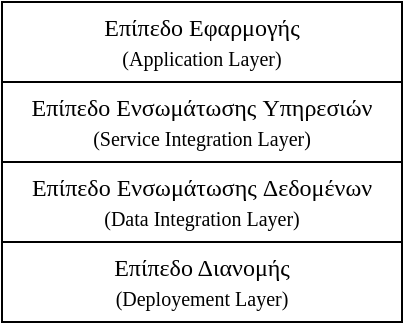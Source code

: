 <mxfile version="26.0.2">
  <diagram name="Σελίδα-1" id="VGns2ckOxA8oa79EkmPE">
    <mxGraphModel dx="797" dy="414" grid="1" gridSize="10" guides="1" tooltips="1" connect="1" arrows="1" fold="1" page="1" pageScale="1" pageWidth="827" pageHeight="1169" math="0" shadow="0">
      <root>
        <mxCell id="0" />
        <mxCell id="1" parent="0" />
        <mxCell id="lAPGg_TDAHbYxDe0sxNQ-1" value="&lt;font face=&quot;Garamond&quot;&gt;Επίπεδο Εφαρμογής&lt;/font&gt;&lt;div&gt;&lt;font style=&quot;font-size: 10px;&quot; face=&quot;Garamond&quot;&gt;(Application Layer)&lt;/font&gt;&lt;/div&gt;" style="rounded=0;whiteSpace=wrap;html=1;" vertex="1" parent="1">
          <mxGeometry x="320" y="120" width="200" height="40" as="geometry" />
        </mxCell>
        <mxCell id="lAPGg_TDAHbYxDe0sxNQ-2" value="&lt;font style=&quot;background-color: light-dark(#ffffff, var(--ge-dark-color, #121212));&quot; face=&quot;Garamond&quot;&gt;Επίπεδο&amp;nbsp;&lt;/font&gt;&lt;font style=&quot;color: light-dark(rgb(0, 0, 0), rgb(255, 255, 255)); background-color: light-dark(#ffffff, var(--ge-dark-color, #121212));&quot; face=&quot;Garamond&quot;&gt;Ενσωμάτωσης&amp;nbsp;&lt;/font&gt;&lt;span style=&quot;background-color: light-dark(#ffffff, var(--ge-dark-color, #121212)); color: light-dark(rgb(0, 0, 0), rgb(255, 255, 255)); font-family: Garamond;&quot;&gt;Υπηρεσιών&lt;/span&gt;&lt;div&gt;&lt;span style=&quot;font-family: Garamond; font-size: 10px;&quot;&gt;(Service Integration Layer)&lt;/span&gt;&lt;/div&gt;" style="rounded=0;whiteSpace=wrap;html=1;" vertex="1" parent="1">
          <mxGeometry x="320" y="160" width="200" height="40" as="geometry" />
        </mxCell>
        <mxCell id="lAPGg_TDAHbYxDe0sxNQ-4" value="&lt;font style=&quot;background-color: light-dark(#ffffff, var(--ge-dark-color, #121212));&quot; face=&quot;Garamond&quot;&gt;Επίπεδο&amp;nbsp;&lt;/font&gt;&lt;font style=&quot;color: light-dark(rgb(0, 0, 0), rgb(255, 255, 255)); background-color: light-dark(#ffffff, var(--ge-dark-color, #121212));&quot; face=&quot;Garamond&quot;&gt;Ενσωμάτωσης&amp;nbsp;&lt;/font&gt;&lt;span style=&quot;background-color: light-dark(#ffffff, var(--ge-dark-color, #121212)); color: light-dark(rgb(0, 0, 0), rgb(255, 255, 255)); font-family: Garamond;&quot;&gt;Δεδομένων&lt;/span&gt;&lt;div&gt;&lt;span style=&quot;font-family: Garamond; font-size: 10px;&quot;&gt;(Data Integration Layer)&lt;/span&gt;&lt;span style=&quot;background-color: light-dark(#ffffff, var(--ge-dark-color, #121212)); color: light-dark(rgb(0, 0, 0), rgb(255, 255, 255)); font-family: Garamond;&quot;&gt;&lt;/span&gt;&lt;/div&gt;" style="rounded=0;whiteSpace=wrap;html=1;" vertex="1" parent="1">
          <mxGeometry x="320" y="200" width="200" height="40" as="geometry" />
        </mxCell>
        <mxCell id="lAPGg_TDAHbYxDe0sxNQ-5" value="&lt;font style=&quot;background-color: light-dark(#ffffff, var(--ge-dark-color, #121212));&quot; face=&quot;Garamond&quot;&gt;Επίπεδο Διανομής&lt;/font&gt;&lt;div&gt;&lt;span style=&quot;font-family: Garamond; font-size: 10px;&quot;&gt;(Deployement&amp;nbsp;&lt;/span&gt;&lt;span style=&quot;font-family: Garamond; font-size: 10px; background-color: transparent; color: light-dark(rgb(0, 0, 0), rgb(255, 255, 255));&quot;&gt;Layer)&lt;/span&gt;&lt;/div&gt;" style="rounded=0;whiteSpace=wrap;html=1;" vertex="1" parent="1">
          <mxGeometry x="320" y="240" width="200" height="40" as="geometry" />
        </mxCell>
      </root>
    </mxGraphModel>
  </diagram>
</mxfile>
